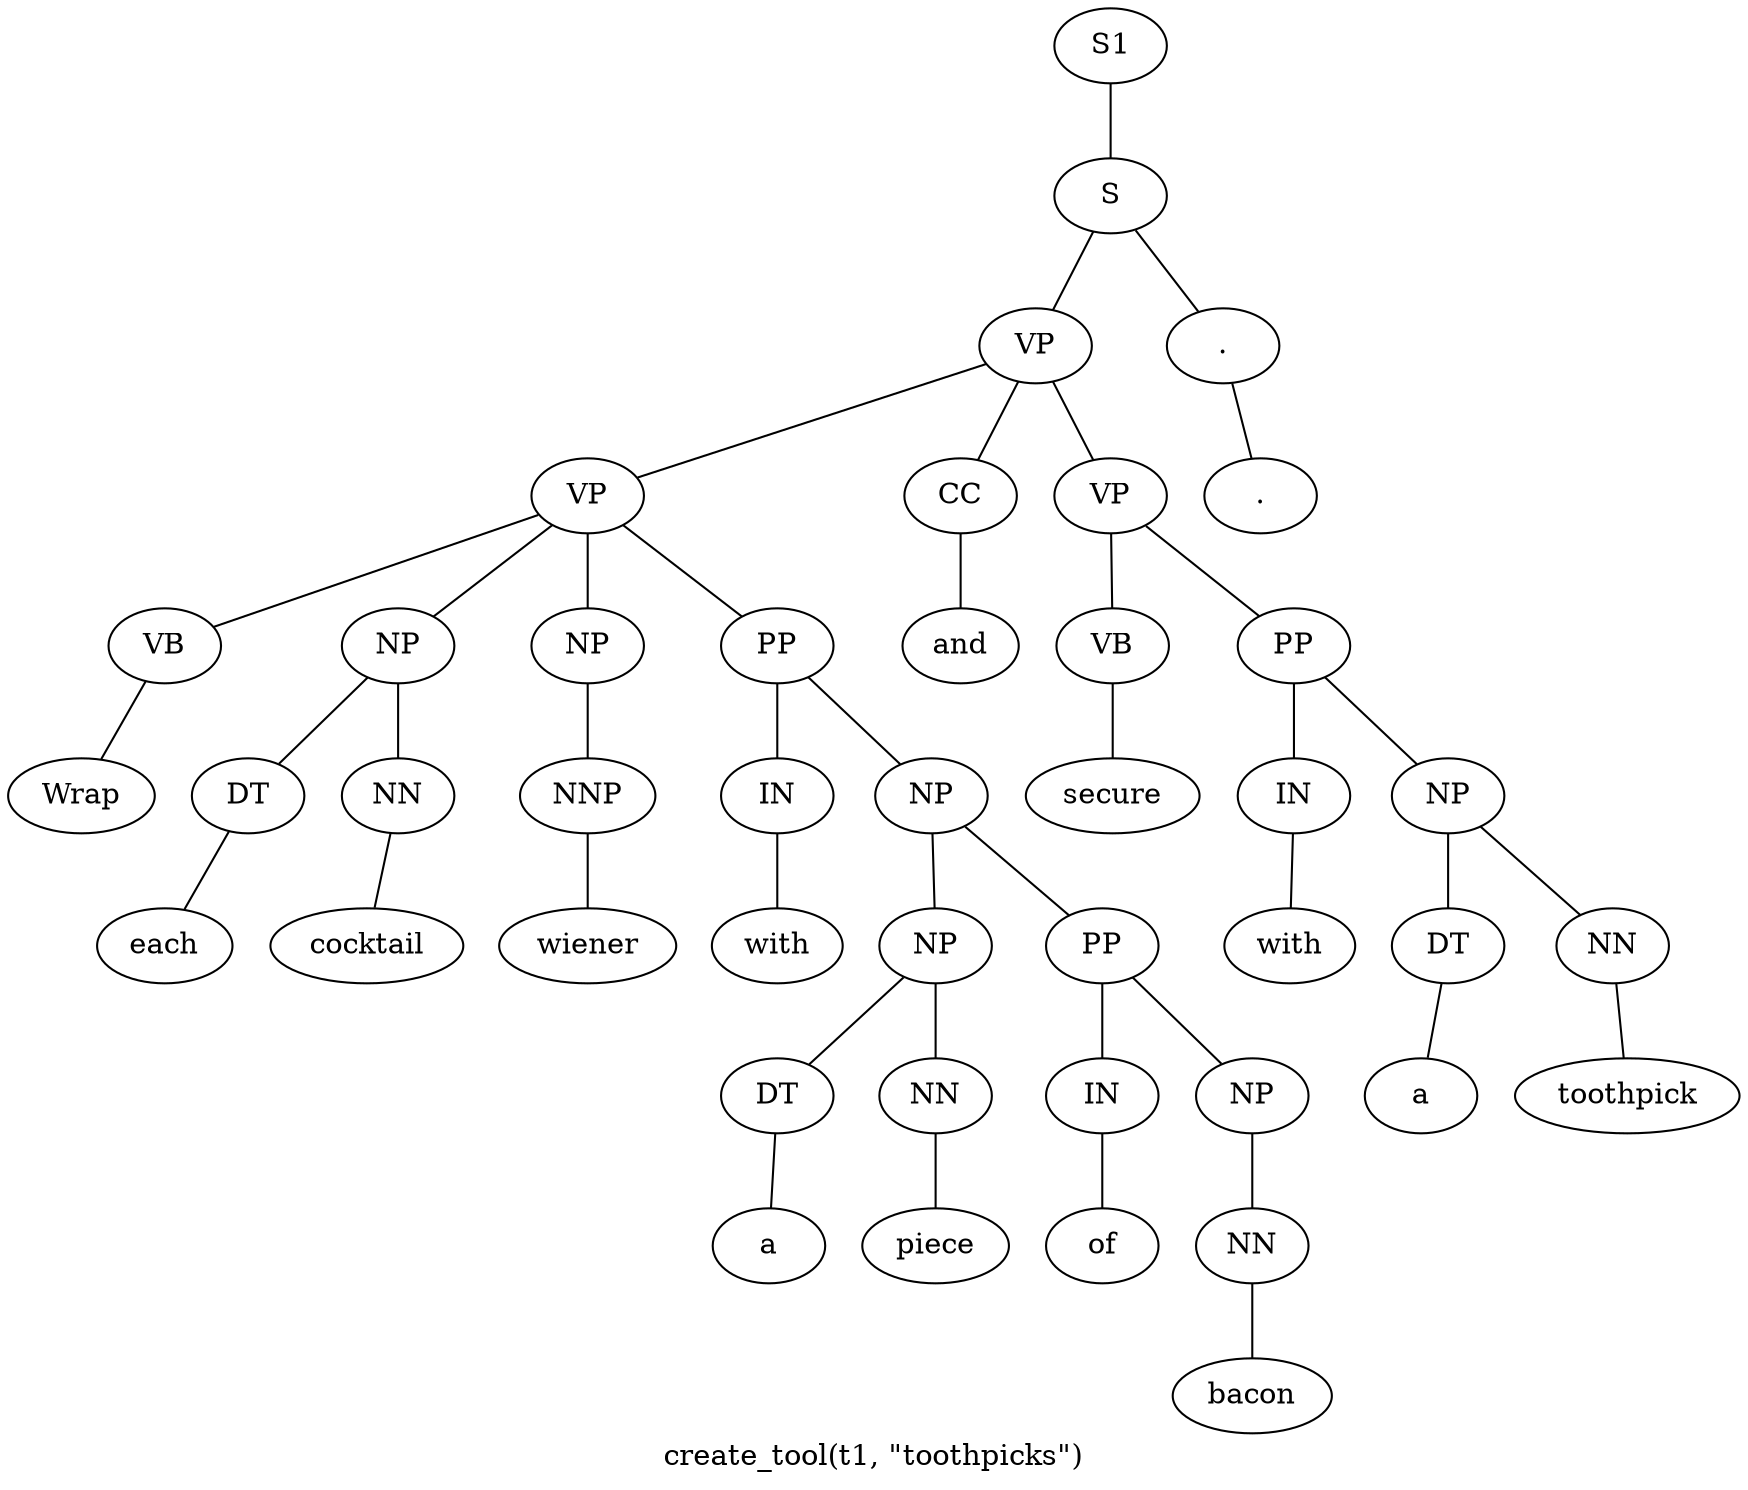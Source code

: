 graph SyntaxGraph {
	label = "create_tool(t1, \"toothpicks\")";
	Node0 [label="S1"];
	Node1 [label="S"];
	Node2 [label="VP"];
	Node3 [label="VP"];
	Node4 [label="VB"];
	Node5 [label="Wrap"];
	Node6 [label="NP"];
	Node7 [label="DT"];
	Node8 [label="each"];
	Node9 [label="NN"];
	Node10 [label="cocktail"];
	Node11 [label="NP"];
	Node12 [label="NNP"];
	Node13 [label="wiener"];
	Node14 [label="PP"];
	Node15 [label="IN"];
	Node16 [label="with"];
	Node17 [label="NP"];
	Node18 [label="NP"];
	Node19 [label="DT"];
	Node20 [label="a"];
	Node21 [label="NN"];
	Node22 [label="piece"];
	Node23 [label="PP"];
	Node24 [label="IN"];
	Node25 [label="of"];
	Node26 [label="NP"];
	Node27 [label="NN"];
	Node28 [label="bacon"];
	Node29 [label="CC"];
	Node30 [label="and"];
	Node31 [label="VP"];
	Node32 [label="VB"];
	Node33 [label="secure"];
	Node34 [label="PP"];
	Node35 [label="IN"];
	Node36 [label="with"];
	Node37 [label="NP"];
	Node38 [label="DT"];
	Node39 [label="a"];
	Node40 [label="NN"];
	Node41 [label="toothpick"];
	Node42 [label="."];
	Node43 [label="."];

	Node0 -- Node1;
	Node1 -- Node2;
	Node1 -- Node42;
	Node2 -- Node3;
	Node2 -- Node29;
	Node2 -- Node31;
	Node3 -- Node4;
	Node3 -- Node6;
	Node3 -- Node11;
	Node3 -- Node14;
	Node4 -- Node5;
	Node6 -- Node7;
	Node6 -- Node9;
	Node7 -- Node8;
	Node9 -- Node10;
	Node11 -- Node12;
	Node12 -- Node13;
	Node14 -- Node15;
	Node14 -- Node17;
	Node15 -- Node16;
	Node17 -- Node18;
	Node17 -- Node23;
	Node18 -- Node19;
	Node18 -- Node21;
	Node19 -- Node20;
	Node21 -- Node22;
	Node23 -- Node24;
	Node23 -- Node26;
	Node24 -- Node25;
	Node26 -- Node27;
	Node27 -- Node28;
	Node29 -- Node30;
	Node31 -- Node32;
	Node31 -- Node34;
	Node32 -- Node33;
	Node34 -- Node35;
	Node34 -- Node37;
	Node35 -- Node36;
	Node37 -- Node38;
	Node37 -- Node40;
	Node38 -- Node39;
	Node40 -- Node41;
	Node42 -- Node43;
}